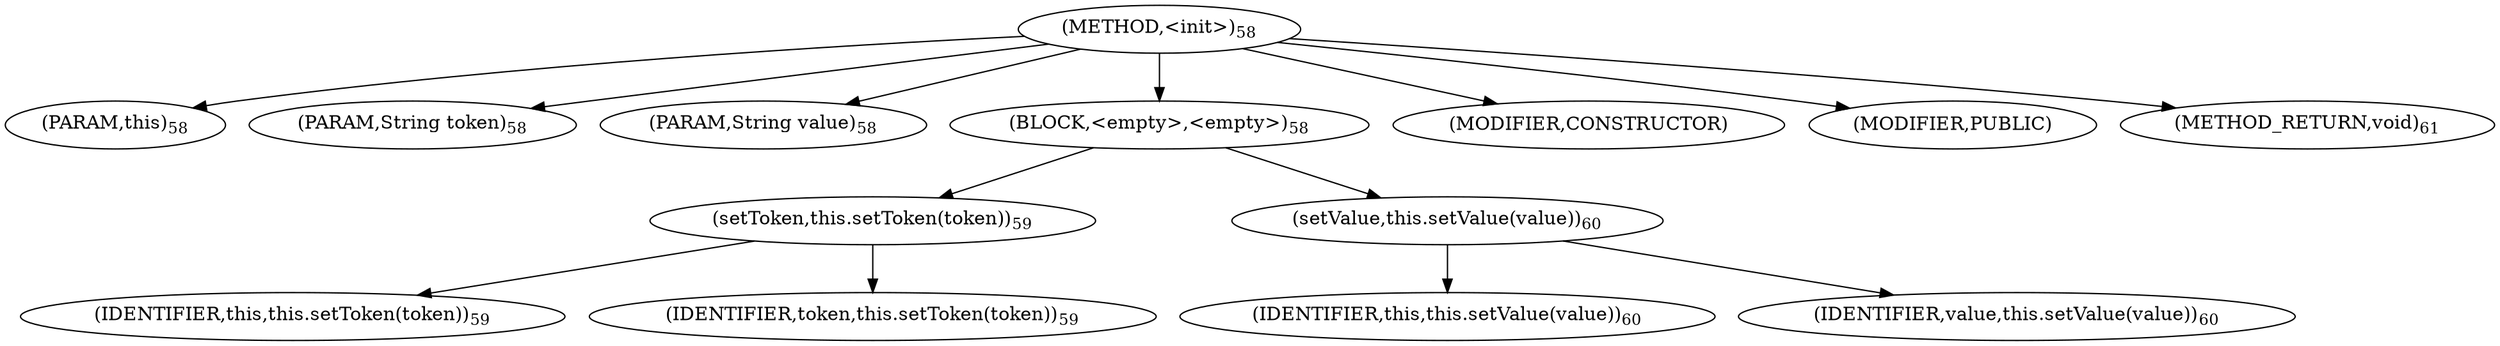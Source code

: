 digraph "&lt;init&gt;" {  
"159" [label = <(METHOD,&lt;init&gt;)<SUB>58</SUB>> ]
"4" [label = <(PARAM,this)<SUB>58</SUB>> ]
"160" [label = <(PARAM,String token)<SUB>58</SUB>> ]
"161" [label = <(PARAM,String value)<SUB>58</SUB>> ]
"162" [label = <(BLOCK,&lt;empty&gt;,&lt;empty&gt;)<SUB>58</SUB>> ]
"163" [label = <(setToken,this.setToken(token))<SUB>59</SUB>> ]
"3" [label = <(IDENTIFIER,this,this.setToken(token))<SUB>59</SUB>> ]
"164" [label = <(IDENTIFIER,token,this.setToken(token))<SUB>59</SUB>> ]
"165" [label = <(setValue,this.setValue(value))<SUB>60</SUB>> ]
"5" [label = <(IDENTIFIER,this,this.setValue(value))<SUB>60</SUB>> ]
"166" [label = <(IDENTIFIER,value,this.setValue(value))<SUB>60</SUB>> ]
"167" [label = <(MODIFIER,CONSTRUCTOR)> ]
"168" [label = <(MODIFIER,PUBLIC)> ]
"169" [label = <(METHOD_RETURN,void)<SUB>61</SUB>> ]
  "159" -> "4" 
  "159" -> "160" 
  "159" -> "161" 
  "159" -> "162" 
  "159" -> "167" 
  "159" -> "168" 
  "159" -> "169" 
  "162" -> "163" 
  "162" -> "165" 
  "163" -> "3" 
  "163" -> "164" 
  "165" -> "5" 
  "165" -> "166" 
}
